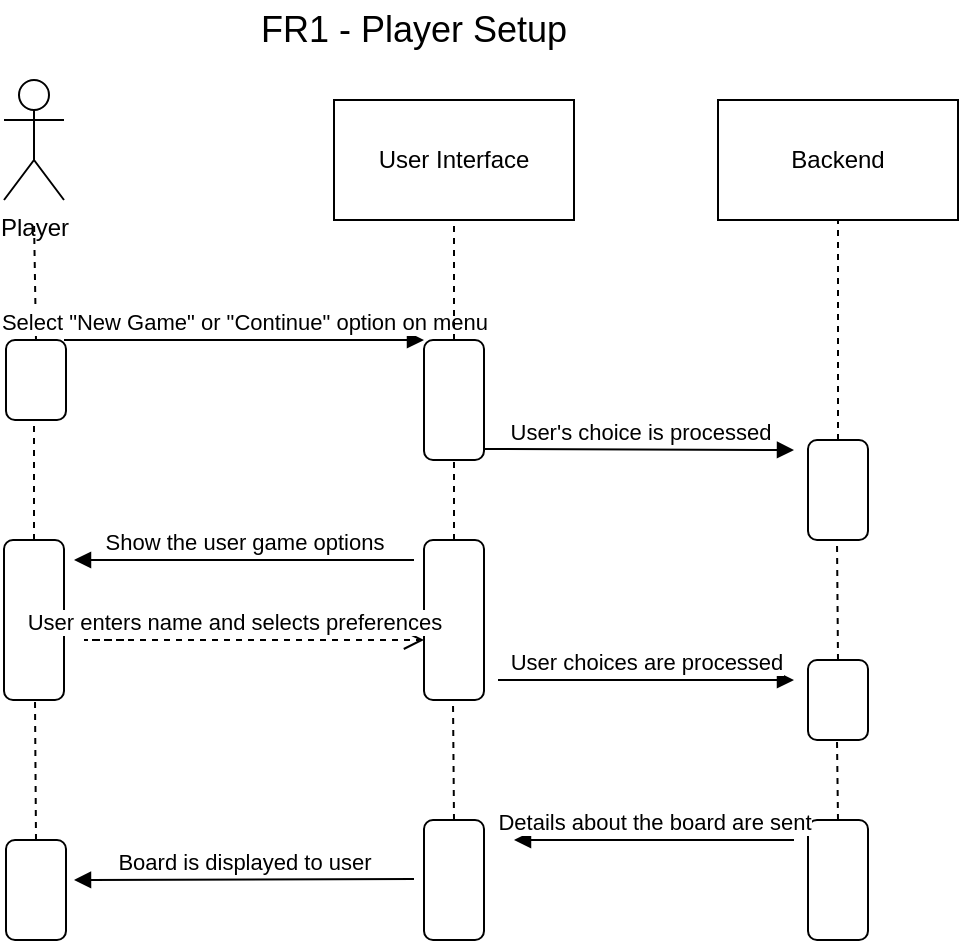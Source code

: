 <mxfile version="21.0.2" type="device"><diagram name="Page-1" id="7TRxA94v8iGbrBI8Rp5W"><mxGraphModel dx="1434" dy="1860" grid="1" gridSize="10" guides="1" tooltips="1" connect="1" arrows="1" fold="1" page="1" pageScale="1" pageWidth="850" pageHeight="1100" math="0" shadow="0"><root><mxCell id="0"/><mxCell id="1" parent="0"/><mxCell id="RxcQQeRED3Flr8Tef2Dk-2" value="User Interface" style="rounded=0;whiteSpace=wrap;html=1;" parent="1" vertex="1"><mxGeometry x="450" width="120" height="60" as="geometry"/></mxCell><mxCell id="RxcQQeRED3Flr8Tef2Dk-3" value="Backend" style="rounded=0;whiteSpace=wrap;html=1;" parent="1" vertex="1"><mxGeometry x="642" width="120" height="60" as="geometry"/></mxCell><mxCell id="RxcQQeRED3Flr8Tef2Dk-4" value="" style="rounded=1;whiteSpace=wrap;html=1;" parent="1" vertex="1"><mxGeometry x="286" y="120" width="30" height="40" as="geometry"/></mxCell><mxCell id="RxcQQeRED3Flr8Tef2Dk-5" value="" style="endArrow=none;dashed=1;html=1;rounded=0;exitX=0.5;exitY=0;exitDx=0;exitDy=0;" parent="1" source="RxcQQeRED3Flr8Tef2Dk-4" edge="1"><mxGeometry width="50" height="50" relative="1" as="geometry"><mxPoint x="250" y="110" as="sourcePoint"/><mxPoint x="300" y="60" as="targetPoint"/></mxGeometry></mxCell><mxCell id="RxcQQeRED3Flr8Tef2Dk-7" value="Select &quot;New Game&quot; or &quot;Continue&quot; option on menu" style="html=1;verticalAlign=bottom;endArrow=block;edgeStyle=elbowEdgeStyle;elbow=vertical;curved=0;rounded=0;entryX=0;entryY=0;entryDx=0;entryDy=0;" parent="1" target="RxcQQeRED3Flr8Tef2Dk-10" edge="1"><mxGeometry width="80" relative="1" as="geometry"><mxPoint x="315" y="120" as="sourcePoint"/><mxPoint x="500" y="120" as="targetPoint"/></mxGeometry></mxCell><mxCell id="RxcQQeRED3Flr8Tef2Dk-8" value="Player" style="shape=umlActor;verticalLabelPosition=bottom;verticalAlign=top;html=1;" parent="1" vertex="1"><mxGeometry x="285" y="-10" width="30" height="60" as="geometry"/></mxCell><mxCell id="RxcQQeRED3Flr8Tef2Dk-10" value="" style="rounded=1;whiteSpace=wrap;html=1;" parent="1" vertex="1"><mxGeometry x="495" y="120" width="30" height="60" as="geometry"/></mxCell><mxCell id="RxcQQeRED3Flr8Tef2Dk-11" value="" style="endArrow=none;dashed=1;html=1;rounded=0;exitX=0.5;exitY=0;exitDx=0;exitDy=0;" parent="1" source="RxcQQeRED3Flr8Tef2Dk-10" edge="1"><mxGeometry width="50" height="50" relative="1" as="geometry"><mxPoint x="460" y="110" as="sourcePoint"/><mxPoint x="510" y="60" as="targetPoint"/></mxGeometry></mxCell><mxCell id="RxcQQeRED3Flr8Tef2Dk-13" value="" style="rounded=1;whiteSpace=wrap;html=1;" parent="1" vertex="1"><mxGeometry x="687" y="170" width="30" height="50" as="geometry"/></mxCell><mxCell id="RxcQQeRED3Flr8Tef2Dk-14" value="" style="endArrow=none;dashed=1;html=1;rounded=0;exitX=0.5;exitY=0;exitDx=0;exitDy=0;" parent="1" source="RxcQQeRED3Flr8Tef2Dk-13" edge="1"><mxGeometry width="50" height="50" relative="1" as="geometry"><mxPoint x="652" y="110" as="sourcePoint"/><mxPoint x="702" y="60" as="targetPoint"/></mxGeometry></mxCell><mxCell id="RxcQQeRED3Flr8Tef2Dk-18" value="User's choice is processed" style="html=1;verticalAlign=bottom;endArrow=block;edgeStyle=elbowEdgeStyle;elbow=vertical;curved=0;rounded=0;" parent="1" edge="1"><mxGeometry width="80" relative="1" as="geometry"><mxPoint x="525" y="174.5" as="sourcePoint"/><mxPoint x="680" y="175" as="targetPoint"/></mxGeometry></mxCell><mxCell id="RxcQQeRED3Flr8Tef2Dk-19" value="" style="endArrow=none;dashed=1;html=1;rounded=0;" parent="1" edge="1"><mxGeometry width="50" height="50" relative="1" as="geometry"><mxPoint x="300" y="220" as="sourcePoint"/><mxPoint x="300" y="160" as="targetPoint"/></mxGeometry></mxCell><mxCell id="RxcQQeRED3Flr8Tef2Dk-21" value="" style="rounded=1;whiteSpace=wrap;html=1;" parent="1" vertex="1"><mxGeometry x="285" y="220" width="30" height="80" as="geometry"/></mxCell><mxCell id="RxcQQeRED3Flr8Tef2Dk-22" value="" style="endArrow=none;dashed=1;html=1;rounded=0;exitX=0.5;exitY=0;exitDx=0;exitDy=0;" parent="1" source="RxcQQeRED3Flr8Tef2Dk-23" edge="1"><mxGeometry width="50" height="50" relative="1" as="geometry"><mxPoint x="510" y="210" as="sourcePoint"/><mxPoint x="510" y="180" as="targetPoint"/></mxGeometry></mxCell><mxCell id="RxcQQeRED3Flr8Tef2Dk-23" value="" style="rounded=1;whiteSpace=wrap;html=1;" parent="1" vertex="1"><mxGeometry x="495" y="220" width="30" height="80" as="geometry"/></mxCell><mxCell id="RxcQQeRED3Flr8Tef2Dk-25" value="Show the user game options" style="html=1;verticalAlign=bottom;endArrow=block;edgeStyle=elbowEdgeStyle;elbow=vertical;curved=0;rounded=0;" parent="1" edge="1"><mxGeometry width="80" relative="1" as="geometry"><mxPoint x="490" y="230" as="sourcePoint"/><mxPoint x="320" y="230" as="targetPoint"/></mxGeometry></mxCell><mxCell id="RxcQQeRED3Flr8Tef2Dk-26" value="User enters name and selects preferences" style="html=1;verticalAlign=bottom;endArrow=open;dashed=1;endSize=8;edgeStyle=elbowEdgeStyle;elbow=vertical;curved=0;rounded=0;" parent="1" edge="1"><mxGeometry relative="1" as="geometry"><mxPoint x="345" y="270" as="sourcePoint"/><mxPoint x="495" y="270" as="targetPoint"/><Array as="points"><mxPoint x="325" y="270"/></Array></mxGeometry></mxCell><mxCell id="RxcQQeRED3Flr8Tef2Dk-27" value="" style="rounded=1;whiteSpace=wrap;html=1;" parent="1" vertex="1"><mxGeometry x="687" y="280" width="30" height="40" as="geometry"/></mxCell><mxCell id="RxcQQeRED3Flr8Tef2Dk-28" value="User choices are processed" style="html=1;verticalAlign=bottom;endArrow=block;edgeStyle=elbowEdgeStyle;elbow=vertical;curved=0;rounded=0;" parent="1" edge="1"><mxGeometry width="80" relative="1" as="geometry"><mxPoint x="532" y="290" as="sourcePoint"/><mxPoint x="680" y="290" as="targetPoint"/></mxGeometry></mxCell><mxCell id="RxcQQeRED3Flr8Tef2Dk-29" value="" style="endArrow=none;dashed=1;html=1;rounded=0;" parent="1" edge="1"><mxGeometry width="50" height="50" relative="1" as="geometry"><mxPoint x="702" y="280" as="sourcePoint"/><mxPoint x="701.5" y="220" as="targetPoint"/></mxGeometry></mxCell><mxCell id="RxcQQeRED3Flr8Tef2Dk-30" value="" style="rounded=1;whiteSpace=wrap;html=1;" parent="1" vertex="1"><mxGeometry x="495" y="360" width="30" height="60" as="geometry"/></mxCell><mxCell id="RxcQQeRED3Flr8Tef2Dk-31" value="" style="endArrow=none;dashed=1;html=1;rounded=0;" parent="1" edge="1"><mxGeometry width="50" height="50" relative="1" as="geometry"><mxPoint x="702" y="360" as="sourcePoint"/><mxPoint x="701.5" y="320" as="targetPoint"/></mxGeometry></mxCell><mxCell id="RxcQQeRED3Flr8Tef2Dk-32" value="" style="rounded=1;whiteSpace=wrap;html=1;" parent="1" vertex="1"><mxGeometry x="687" y="360" width="30" height="60" as="geometry"/></mxCell><mxCell id="RxcQQeRED3Flr8Tef2Dk-34" value="Details about the board are sent" style="html=1;verticalAlign=bottom;endArrow=block;edgeStyle=elbowEdgeStyle;elbow=vertical;curved=0;rounded=0;" parent="1" edge="1"><mxGeometry width="80" relative="1" as="geometry"><mxPoint x="680" y="370" as="sourcePoint"/><mxPoint x="540" y="370" as="targetPoint"/></mxGeometry></mxCell><mxCell id="RxcQQeRED3Flr8Tef2Dk-35" value="Board is displayed to user" style="html=1;verticalAlign=bottom;endArrow=block;edgeStyle=elbowEdgeStyle;elbow=vertical;curved=0;rounded=0;" parent="1" edge="1"><mxGeometry width="80" relative="1" as="geometry"><mxPoint x="490" y="389.5" as="sourcePoint"/><mxPoint x="320" y="390" as="targetPoint"/></mxGeometry></mxCell><mxCell id="RxcQQeRED3Flr8Tef2Dk-36" value="" style="rounded=1;whiteSpace=wrap;html=1;" parent="1" vertex="1"><mxGeometry x="286" y="370" width="30" height="50" as="geometry"/></mxCell><mxCell id="RxcQQeRED3Flr8Tef2Dk-37" value="" style="endArrow=none;dashed=1;html=1;rounded=0;exitX=0.5;exitY=0;exitDx=0;exitDy=0;" parent="1" source="RxcQQeRED3Flr8Tef2Dk-36" edge="1"><mxGeometry width="50" height="50" relative="1" as="geometry"><mxPoint x="300.5" y="360" as="sourcePoint"/><mxPoint x="300.5" y="300" as="targetPoint"/></mxGeometry></mxCell><mxCell id="RxcQQeRED3Flr8Tef2Dk-40" value="" style="endArrow=none;dashed=1;html=1;rounded=0;exitX=0.5;exitY=0;exitDx=0;exitDy=0;" parent="1" source="RxcQQeRED3Flr8Tef2Dk-30" edge="1"><mxGeometry width="50" height="50" relative="1" as="geometry"><mxPoint x="510" y="350" as="sourcePoint"/><mxPoint x="509.5" y="300" as="targetPoint"/></mxGeometry></mxCell><mxCell id="5SKyEBm_XExe26QKaTTn-1" value="&lt;font style=&quot;font-size: 18px;&quot;&gt;FR1 - Player Setup&lt;/font&gt;" style="text;html=1;strokeColor=none;fillColor=none;align=center;verticalAlign=middle;whiteSpace=wrap;rounded=0;" vertex="1" parent="1"><mxGeometry x="410" y="-50" width="160" height="30" as="geometry"/></mxCell></root></mxGraphModel></diagram></mxfile>